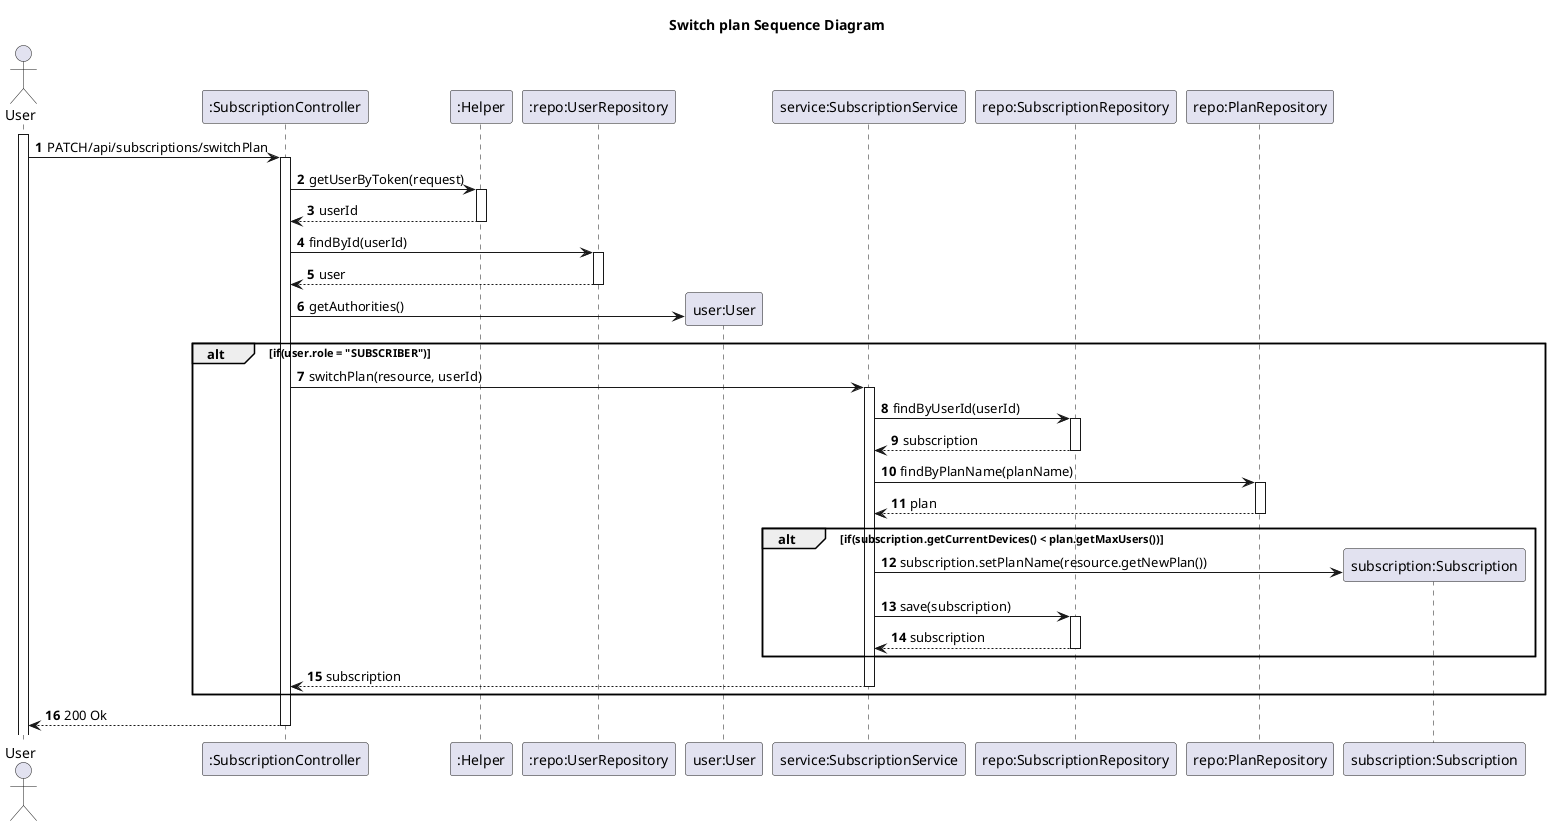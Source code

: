 @startuml
'https://plantuml.com/sequence-diagram

title Switch plan Sequence Diagram

autoactivate on
autonumber

actor "User" as User
participant ":SubscriptionController" as Ctrl
participant ":Helper" as Helper
participant ":repo:UserRepository" as userRepo
participant "user:User" as usr
participant "service:SubscriptionService" as ServiceSubscription
participant "repo:SubscriptionRepository" as SubRepo
participant "repo:PlanRepository" as PlanRepo
participant "subscription:Subscription" as Subscription

activate User

User -> Ctrl: PATCH/api/subscriptions/switchPlan
Ctrl -> Helper: getUserByToken(request)
Helper --> Ctrl: userId
Ctrl -> userRepo: findById(userId)
userRepo --> Ctrl: user
Ctrl -> usr**: getAuthorities()
alt if(user.role = "SUBSCRIBER")
    Ctrl -> ServiceSubscription: switchPlan(resource, userId)
    ServiceSubscription -> SubRepo: findByUserId(userId)
    SubRepo --> ServiceSubscription: subscription
    ServiceSubscription -> PlanRepo: findByPlanName(planName)
    PlanRepo --> ServiceSubscription: plan
    alt if(subscription.getCurrentDevices() < plan.getMaxUsers())
        ServiceSubscription -> Subscription**: subscription.setPlanName(resource.getNewPlan())
        ServiceSubscription -> SubRepo: save(subscription)
    SubRepo --> ServiceSubscription: subscription
    end
    ServiceSubscription --> Ctrl: subscription
end
Ctrl --> User: 200 Ok

@enduml

